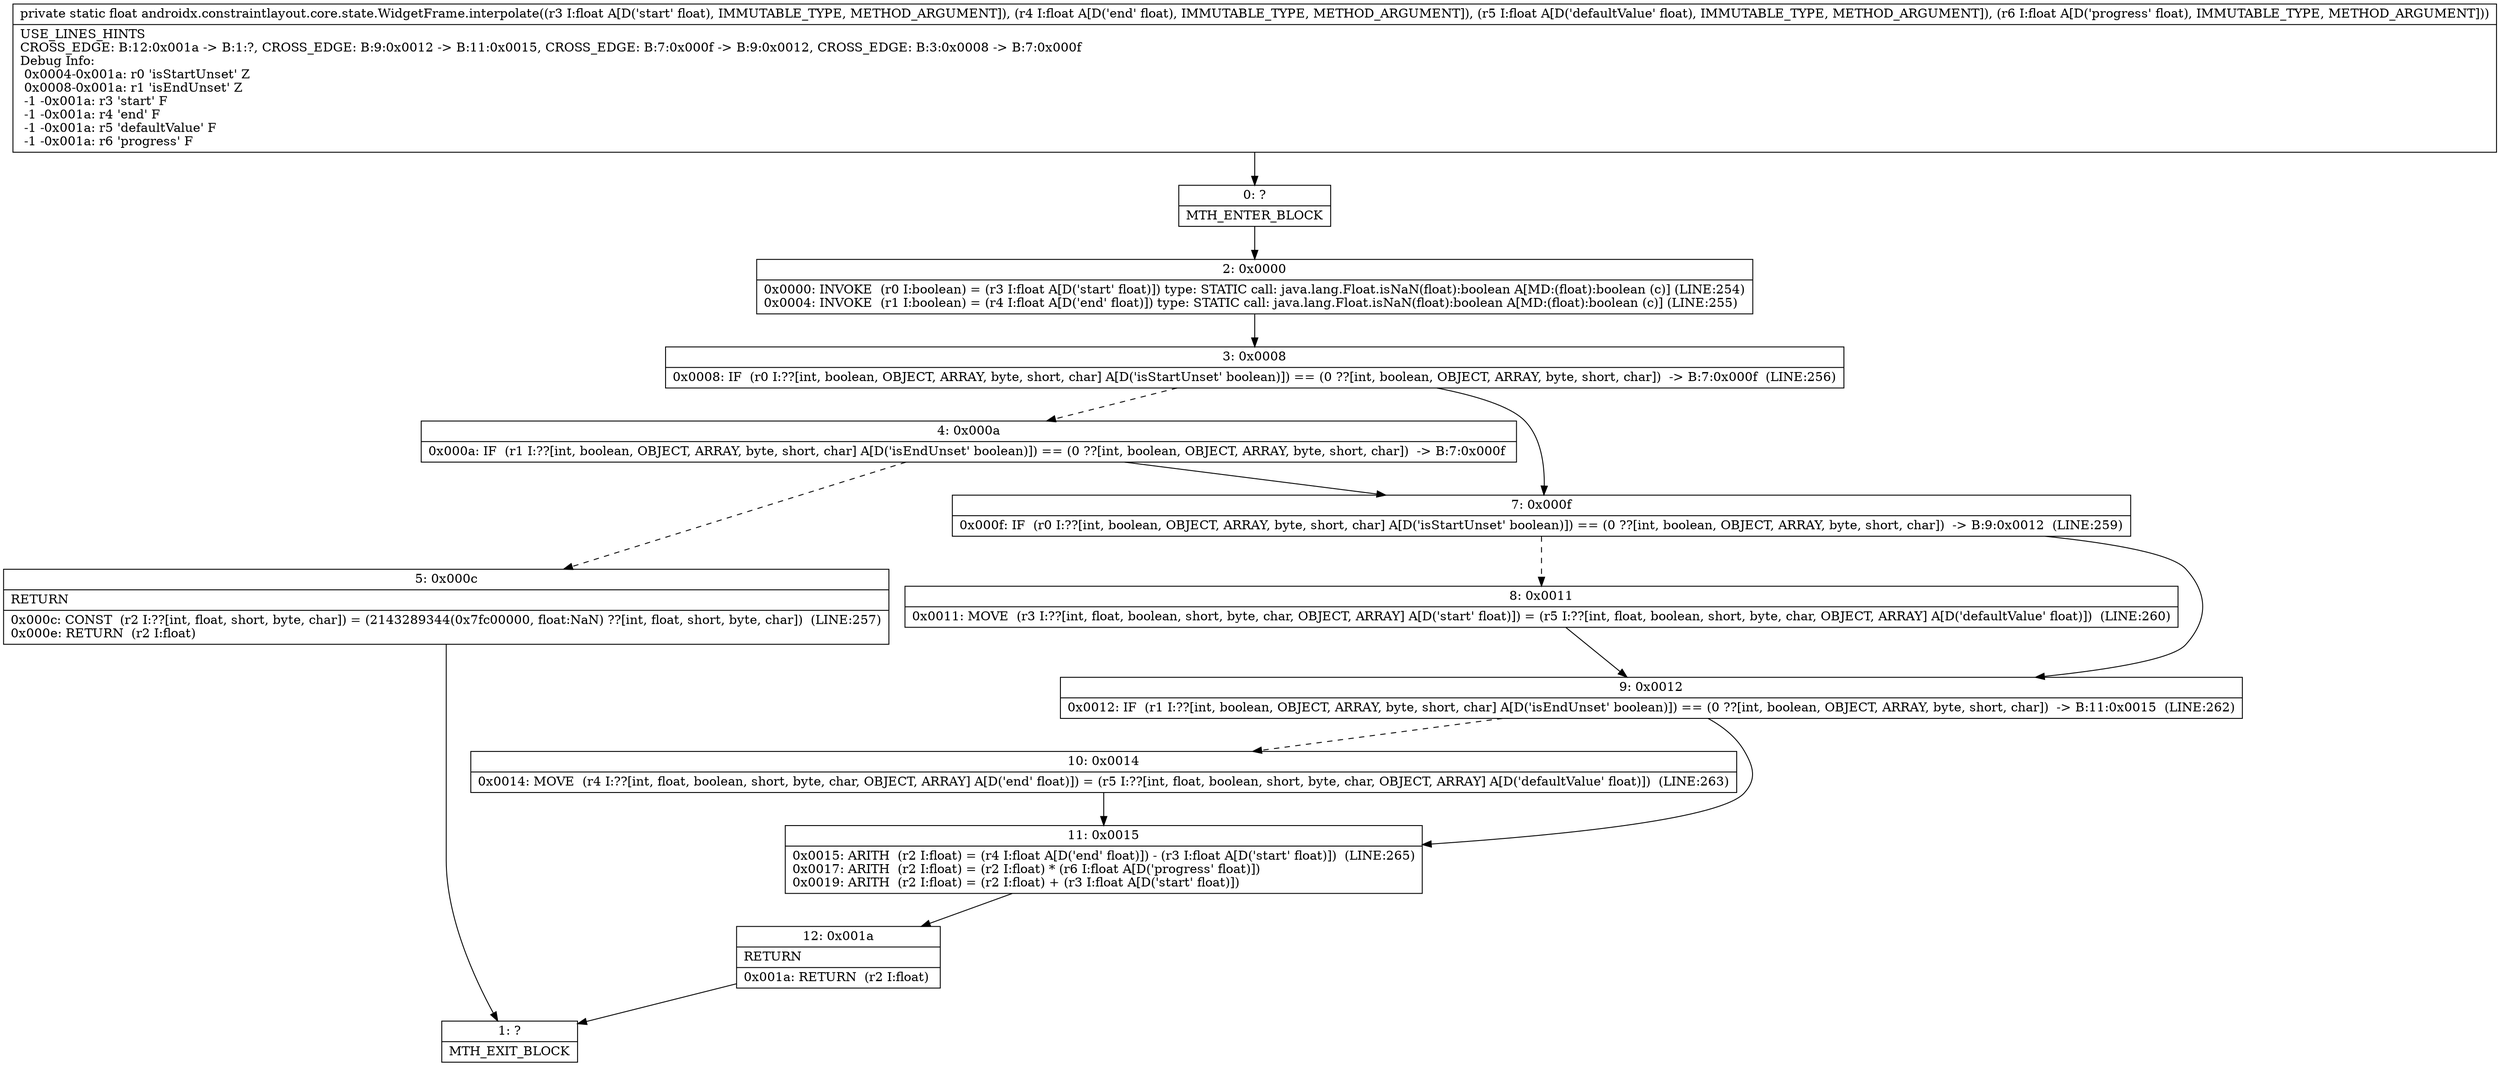 digraph "CFG forandroidx.constraintlayout.core.state.WidgetFrame.interpolate(FFFF)F" {
Node_0 [shape=record,label="{0\:\ ?|MTH_ENTER_BLOCK\l}"];
Node_2 [shape=record,label="{2\:\ 0x0000|0x0000: INVOKE  (r0 I:boolean) = (r3 I:float A[D('start' float)]) type: STATIC call: java.lang.Float.isNaN(float):boolean A[MD:(float):boolean (c)] (LINE:254)\l0x0004: INVOKE  (r1 I:boolean) = (r4 I:float A[D('end' float)]) type: STATIC call: java.lang.Float.isNaN(float):boolean A[MD:(float):boolean (c)] (LINE:255)\l}"];
Node_3 [shape=record,label="{3\:\ 0x0008|0x0008: IF  (r0 I:??[int, boolean, OBJECT, ARRAY, byte, short, char] A[D('isStartUnset' boolean)]) == (0 ??[int, boolean, OBJECT, ARRAY, byte, short, char])  \-\> B:7:0x000f  (LINE:256)\l}"];
Node_4 [shape=record,label="{4\:\ 0x000a|0x000a: IF  (r1 I:??[int, boolean, OBJECT, ARRAY, byte, short, char] A[D('isEndUnset' boolean)]) == (0 ??[int, boolean, OBJECT, ARRAY, byte, short, char])  \-\> B:7:0x000f \l}"];
Node_5 [shape=record,label="{5\:\ 0x000c|RETURN\l|0x000c: CONST  (r2 I:??[int, float, short, byte, char]) = (2143289344(0x7fc00000, float:NaN) ??[int, float, short, byte, char])  (LINE:257)\l0x000e: RETURN  (r2 I:float) \l}"];
Node_1 [shape=record,label="{1\:\ ?|MTH_EXIT_BLOCK\l}"];
Node_7 [shape=record,label="{7\:\ 0x000f|0x000f: IF  (r0 I:??[int, boolean, OBJECT, ARRAY, byte, short, char] A[D('isStartUnset' boolean)]) == (0 ??[int, boolean, OBJECT, ARRAY, byte, short, char])  \-\> B:9:0x0012  (LINE:259)\l}"];
Node_8 [shape=record,label="{8\:\ 0x0011|0x0011: MOVE  (r3 I:??[int, float, boolean, short, byte, char, OBJECT, ARRAY] A[D('start' float)]) = (r5 I:??[int, float, boolean, short, byte, char, OBJECT, ARRAY] A[D('defaultValue' float)])  (LINE:260)\l}"];
Node_9 [shape=record,label="{9\:\ 0x0012|0x0012: IF  (r1 I:??[int, boolean, OBJECT, ARRAY, byte, short, char] A[D('isEndUnset' boolean)]) == (0 ??[int, boolean, OBJECT, ARRAY, byte, short, char])  \-\> B:11:0x0015  (LINE:262)\l}"];
Node_10 [shape=record,label="{10\:\ 0x0014|0x0014: MOVE  (r4 I:??[int, float, boolean, short, byte, char, OBJECT, ARRAY] A[D('end' float)]) = (r5 I:??[int, float, boolean, short, byte, char, OBJECT, ARRAY] A[D('defaultValue' float)])  (LINE:263)\l}"];
Node_11 [shape=record,label="{11\:\ 0x0015|0x0015: ARITH  (r2 I:float) = (r4 I:float A[D('end' float)]) \- (r3 I:float A[D('start' float)])  (LINE:265)\l0x0017: ARITH  (r2 I:float) = (r2 I:float) * (r6 I:float A[D('progress' float)]) \l0x0019: ARITH  (r2 I:float) = (r2 I:float) + (r3 I:float A[D('start' float)]) \l}"];
Node_12 [shape=record,label="{12\:\ 0x001a|RETURN\l|0x001a: RETURN  (r2 I:float) \l}"];
MethodNode[shape=record,label="{private static float androidx.constraintlayout.core.state.WidgetFrame.interpolate((r3 I:float A[D('start' float), IMMUTABLE_TYPE, METHOD_ARGUMENT]), (r4 I:float A[D('end' float), IMMUTABLE_TYPE, METHOD_ARGUMENT]), (r5 I:float A[D('defaultValue' float), IMMUTABLE_TYPE, METHOD_ARGUMENT]), (r6 I:float A[D('progress' float), IMMUTABLE_TYPE, METHOD_ARGUMENT]))  | USE_LINES_HINTS\lCROSS_EDGE: B:12:0x001a \-\> B:1:?, CROSS_EDGE: B:9:0x0012 \-\> B:11:0x0015, CROSS_EDGE: B:7:0x000f \-\> B:9:0x0012, CROSS_EDGE: B:3:0x0008 \-\> B:7:0x000f\lDebug Info:\l  0x0004\-0x001a: r0 'isStartUnset' Z\l  0x0008\-0x001a: r1 'isEndUnset' Z\l  \-1 \-0x001a: r3 'start' F\l  \-1 \-0x001a: r4 'end' F\l  \-1 \-0x001a: r5 'defaultValue' F\l  \-1 \-0x001a: r6 'progress' F\l}"];
MethodNode -> Node_0;Node_0 -> Node_2;
Node_2 -> Node_3;
Node_3 -> Node_4[style=dashed];
Node_3 -> Node_7;
Node_4 -> Node_5[style=dashed];
Node_4 -> Node_7;
Node_5 -> Node_1;
Node_7 -> Node_8[style=dashed];
Node_7 -> Node_9;
Node_8 -> Node_9;
Node_9 -> Node_10[style=dashed];
Node_9 -> Node_11;
Node_10 -> Node_11;
Node_11 -> Node_12;
Node_12 -> Node_1;
}

